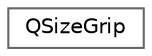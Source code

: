 digraph "类继承关系图"
{
 // LATEX_PDF_SIZE
  bgcolor="transparent";
  edge [fontname=Helvetica,fontsize=10,labelfontname=Helvetica,labelfontsize=10];
  node [fontname=Helvetica,fontsize=10,shape=box,height=0.2,width=0.4];
  rankdir="LR";
  Node0 [id="Node000000",label="QSizeGrip",height=0.2,width=0.4,color="grey40", fillcolor="white", style="filled",URL="$class_q_size_grip.html",tooltip="Qt 大小调整控件类，用于调整窗口大小"];
}
